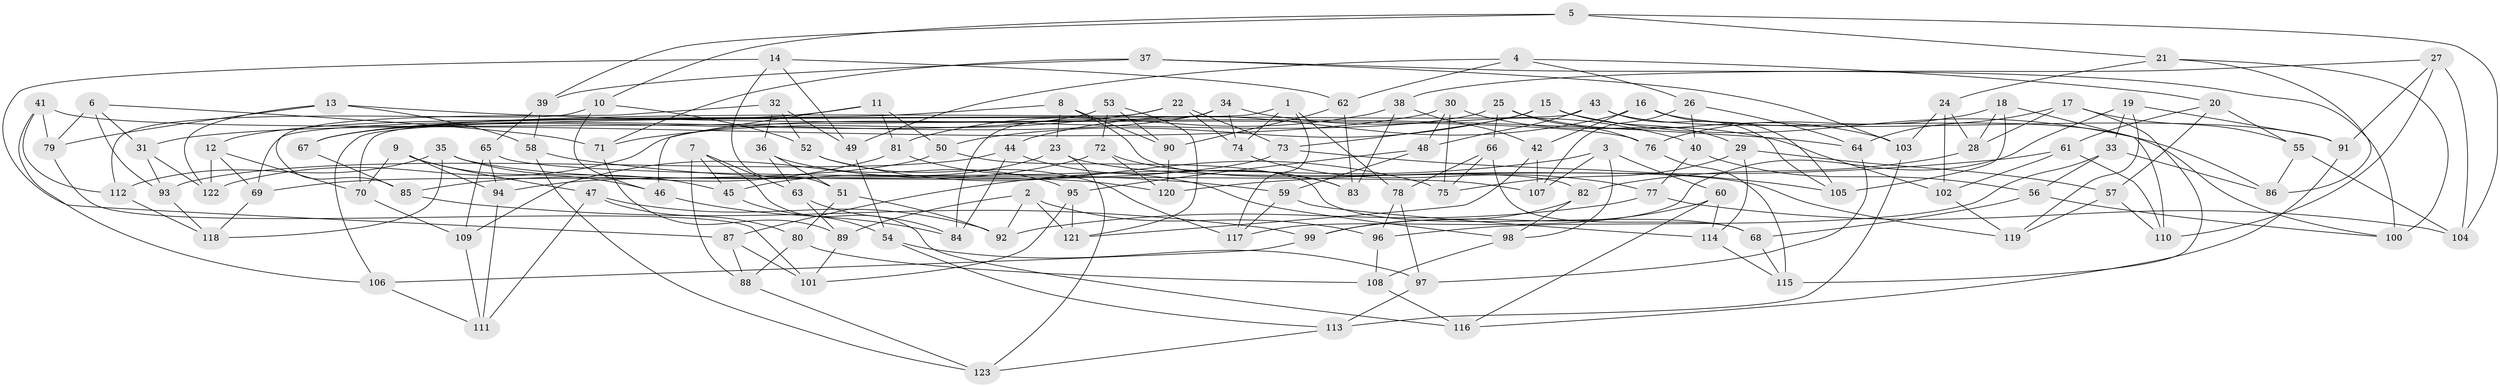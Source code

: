 // Generated by graph-tools (version 1.1) at 2025/57/03/09/25 04:57:40]
// undirected, 123 vertices, 246 edges
graph export_dot {
graph [start="1"]
  node [color=gray90,style=filled];
  1;
  2;
  3;
  4;
  5;
  6;
  7;
  8;
  9;
  10;
  11;
  12;
  13;
  14;
  15;
  16;
  17;
  18;
  19;
  20;
  21;
  22;
  23;
  24;
  25;
  26;
  27;
  28;
  29;
  30;
  31;
  32;
  33;
  34;
  35;
  36;
  37;
  38;
  39;
  40;
  41;
  42;
  43;
  44;
  45;
  46;
  47;
  48;
  49;
  50;
  51;
  52;
  53;
  54;
  55;
  56;
  57;
  58;
  59;
  60;
  61;
  62;
  63;
  64;
  65;
  66;
  67;
  68;
  69;
  70;
  71;
  72;
  73;
  74;
  75;
  76;
  77;
  78;
  79;
  80;
  81;
  82;
  83;
  84;
  85;
  86;
  87;
  88;
  89;
  90;
  91;
  92;
  93;
  94;
  95;
  96;
  97;
  98;
  99;
  100;
  101;
  102;
  103;
  104;
  105;
  106;
  107;
  108;
  109;
  110;
  111;
  112;
  113;
  114;
  115;
  116;
  117;
  118;
  119;
  120;
  121;
  122;
  123;
  1 -- 74;
  1 -- 78;
  1 -- 117;
  1 -- 106;
  2 -- 96;
  2 -- 92;
  2 -- 121;
  2 -- 89;
  3 -- 98;
  3 -- 107;
  3 -- 60;
  3 -- 87;
  4 -- 20;
  4 -- 26;
  4 -- 49;
  4 -- 62;
  5 -- 10;
  5 -- 104;
  5 -- 21;
  5 -- 39;
  6 -- 93;
  6 -- 71;
  6 -- 79;
  6 -- 31;
  7 -- 88;
  7 -- 63;
  7 -- 45;
  7 -- 116;
  8 -- 67;
  8 -- 23;
  8 -- 90;
  8 -- 82;
  9 -- 94;
  9 -- 46;
  9 -- 47;
  9 -- 70;
  10 -- 112;
  10 -- 46;
  10 -- 52;
  11 -- 12;
  11 -- 50;
  11 -- 81;
  11 -- 46;
  12 -- 70;
  12 -- 69;
  12 -- 122;
  13 -- 79;
  13 -- 58;
  13 -- 64;
  13 -- 122;
  14 -- 87;
  14 -- 49;
  14 -- 51;
  14 -- 62;
  15 -- 29;
  15 -- 50;
  15 -- 73;
  15 -- 86;
  16 -- 42;
  16 -- 91;
  16 -- 105;
  16 -- 44;
  17 -- 28;
  17 -- 64;
  17 -- 55;
  17 -- 115;
  18 -- 105;
  18 -- 110;
  18 -- 28;
  18 -- 76;
  19 -- 33;
  19 -- 119;
  19 -- 117;
  19 -- 91;
  20 -- 55;
  20 -- 61;
  20 -- 57;
  21 -- 24;
  21 -- 86;
  21 -- 100;
  22 -- 69;
  22 -- 73;
  22 -- 71;
  22 -- 74;
  23 -- 123;
  23 -- 45;
  23 -- 119;
  24 -- 103;
  24 -- 102;
  24 -- 28;
  25 -- 122;
  25 -- 66;
  25 -- 76;
  25 -- 103;
  26 -- 40;
  26 -- 64;
  26 -- 107;
  27 -- 104;
  27 -- 110;
  27 -- 91;
  27 -- 38;
  28 -- 82;
  29 -- 75;
  29 -- 114;
  29 -- 57;
  30 -- 48;
  30 -- 102;
  30 -- 75;
  30 -- 31;
  31 -- 122;
  31 -- 93;
  32 -- 36;
  32 -- 52;
  32 -- 49;
  32 -- 85;
  33 -- 96;
  33 -- 86;
  33 -- 56;
  34 -- 74;
  34 -- 84;
  34 -- 40;
  34 -- 67;
  35 -- 118;
  35 -- 45;
  35 -- 112;
  35 -- 120;
  36 -- 51;
  36 -- 95;
  36 -- 63;
  37 -- 71;
  37 -- 100;
  37 -- 39;
  37 -- 103;
  38 -- 42;
  38 -- 83;
  38 -- 81;
  39 -- 65;
  39 -- 58;
  40 -- 56;
  40 -- 77;
  41 -- 76;
  41 -- 106;
  41 -- 112;
  41 -- 79;
  42 -- 107;
  42 -- 121;
  43 -- 105;
  43 -- 48;
  43 -- 70;
  43 -- 100;
  44 -- 84;
  44 -- 83;
  44 -- 93;
  45 -- 54;
  46 -- 84;
  47 -- 80;
  47 -- 111;
  47 -- 92;
  48 -- 59;
  48 -- 95;
  49 -- 54;
  50 -- 68;
  50 -- 69;
  51 -- 92;
  51 -- 80;
  52 -- 75;
  52 -- 117;
  53 -- 90;
  53 -- 67;
  53 -- 121;
  53 -- 72;
  54 -- 113;
  54 -- 97;
  55 -- 86;
  55 -- 104;
  56 -- 68;
  56 -- 100;
  57 -- 110;
  57 -- 119;
  58 -- 123;
  58 -- 59;
  59 -- 117;
  59 -- 114;
  60 -- 116;
  60 -- 114;
  60 -- 99;
  61 -- 102;
  61 -- 120;
  61 -- 110;
  62 -- 90;
  62 -- 83;
  63 -- 84;
  63 -- 89;
  64 -- 97;
  65 -- 107;
  65 -- 94;
  65 -- 109;
  66 -- 68;
  66 -- 75;
  66 -- 78;
  67 -- 85;
  68 -- 115;
  69 -- 118;
  70 -- 109;
  71 -- 89;
  72 -- 109;
  72 -- 120;
  72 -- 83;
  73 -- 105;
  73 -- 94;
  74 -- 77;
  76 -- 115;
  77 -- 92;
  77 -- 104;
  78 -- 96;
  78 -- 97;
  79 -- 101;
  80 -- 88;
  80 -- 108;
  81 -- 85;
  81 -- 98;
  82 -- 98;
  82 -- 99;
  85 -- 99;
  87 -- 88;
  87 -- 101;
  88 -- 123;
  89 -- 101;
  90 -- 120;
  91 -- 116;
  93 -- 118;
  94 -- 111;
  95 -- 101;
  95 -- 121;
  96 -- 108;
  97 -- 113;
  98 -- 108;
  99 -- 106;
  102 -- 119;
  103 -- 113;
  106 -- 111;
  108 -- 116;
  109 -- 111;
  112 -- 118;
  113 -- 123;
  114 -- 115;
}
